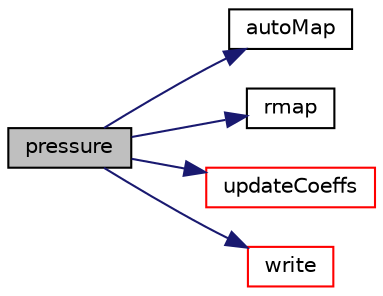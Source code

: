 digraph "pressure"
{
  bgcolor="transparent";
  edge [fontname="Helvetica",fontsize="10",labelfontname="Helvetica",labelfontsize="10"];
  node [fontname="Helvetica",fontsize="10",shape=record];
  rankdir="LR";
  Node29 [label="pressure",height=0.2,width=0.4,color="black", fillcolor="grey75", style="filled", fontcolor="black"];
  Node29 -> Node30 [color="midnightblue",fontsize="10",style="solid",fontname="Helvetica"];
  Node30 [label="autoMap",height=0.2,width=0.4,color="black",URL="$classFoam_1_1tractionDisplacementFvPatchVectorField.html#a0ab0c43ce90d756c88dd81e3d0a9eef5"];
  Node29 -> Node31 [color="midnightblue",fontsize="10",style="solid",fontname="Helvetica"];
  Node31 [label="rmap",height=0.2,width=0.4,color="black",URL="$classFoam_1_1tractionDisplacementFvPatchVectorField.html#a4fe41b169c41bfcd4311c1d1e27a96ed"];
  Node29 -> Node32 [color="midnightblue",fontsize="10",style="solid",fontname="Helvetica"];
  Node32 [label="updateCoeffs",height=0.2,width=0.4,color="red",URL="$classFoam_1_1tractionDisplacementFvPatchVectorField.html#a7e24eafac629d3733181cd942d4c902f"];
  Node29 -> Node34 [color="midnightblue",fontsize="10",style="solid",fontname="Helvetica"];
  Node34 [label="write",height=0.2,width=0.4,color="red",URL="$classFoam_1_1tractionDisplacementFvPatchVectorField.html#a293fdfec8bdfbd5c3913ab4c9f3454ff"];
}
